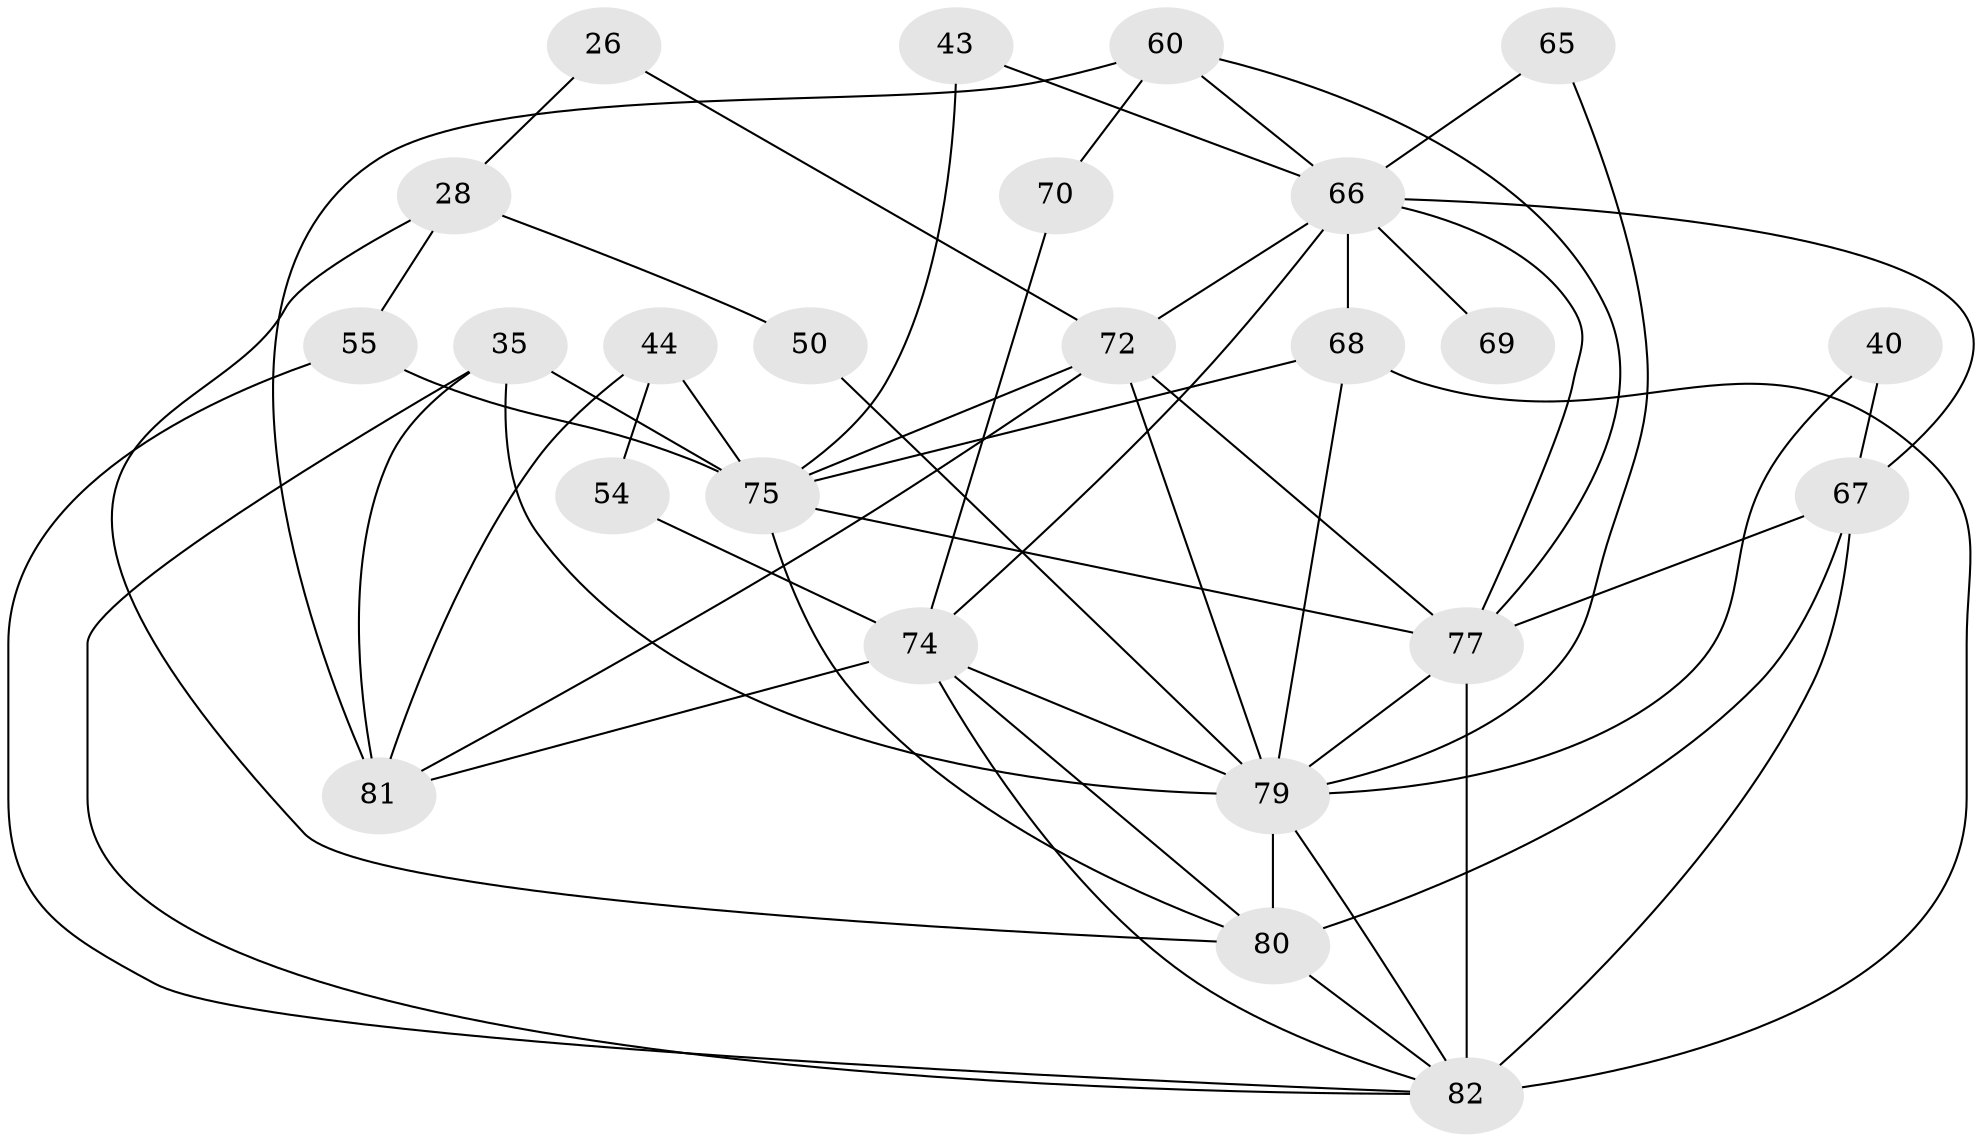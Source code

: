 // original degree distribution, {3: 0.21951219512195122, 2: 0.13414634146341464, 4: 0.32926829268292684, 5: 0.18292682926829268, 6: 0.0975609756097561, 7: 0.036585365853658534}
// Generated by graph-tools (version 1.1) at 2025/54/03/04/25 21:54:04]
// undirected, 24 vertices, 54 edges
graph export_dot {
graph [start="1"]
  node [color=gray90,style=filled];
  26;
  28 [super="+3"];
  35;
  40;
  43;
  44 [super="+24"];
  50;
  54 [super="+48"];
  55;
  60 [super="+34"];
  65;
  66 [super="+9+64"];
  67 [super="+15+18+10"];
  68 [super="+45+62+59"];
  69;
  70;
  72 [super="+38+14+61"];
  74 [super="+23+29+13+71"];
  75 [super="+27+37+47"];
  77 [super="+20+52+41+63+76"];
  79 [super="+1+46+58+49"];
  80 [super="+6+51"];
  81;
  82 [super="+78+57+36"];
  26 -- 28;
  26 -- 72;
  28 -- 55 [weight=2];
  28 -- 50 [weight=2];
  28 -- 80;
  35 -- 81;
  35 -- 75 [weight=2];
  35 -- 82;
  35 -- 79 [weight=2];
  40 -- 67;
  40 -- 79;
  43 -- 66;
  43 -- 75;
  44 -- 75 [weight=2];
  44 -- 81;
  44 -- 54;
  50 -- 79;
  54 -- 74 [weight=4];
  55 -- 75;
  55 -- 82;
  60 -- 70;
  60 -- 81 [weight=2];
  60 -- 66 [weight=2];
  60 -- 77;
  65 -- 66;
  65 -- 79;
  66 -- 68 [weight=2];
  66 -- 69 [weight=2];
  66 -- 72 [weight=2];
  66 -- 67 [weight=2];
  66 -- 74 [weight=3];
  66 -- 77 [weight=2];
  67 -- 80 [weight=2];
  67 -- 77 [weight=2];
  67 -- 82;
  68 -- 75 [weight=4];
  68 -- 79 [weight=3];
  68 -- 82 [weight=5];
  70 -- 74;
  72 -- 79 [weight=4];
  72 -- 81;
  72 -- 77;
  72 -- 75;
  74 -- 82 [weight=3];
  74 -- 79 [weight=4];
  74 -- 80;
  74 -- 81;
  75 -- 80;
  75 -- 77 [weight=3];
  77 -- 79 [weight=5];
  77 -- 82 [weight=5];
  79 -- 82;
  79 -- 80;
  80 -- 82 [weight=2];
}

